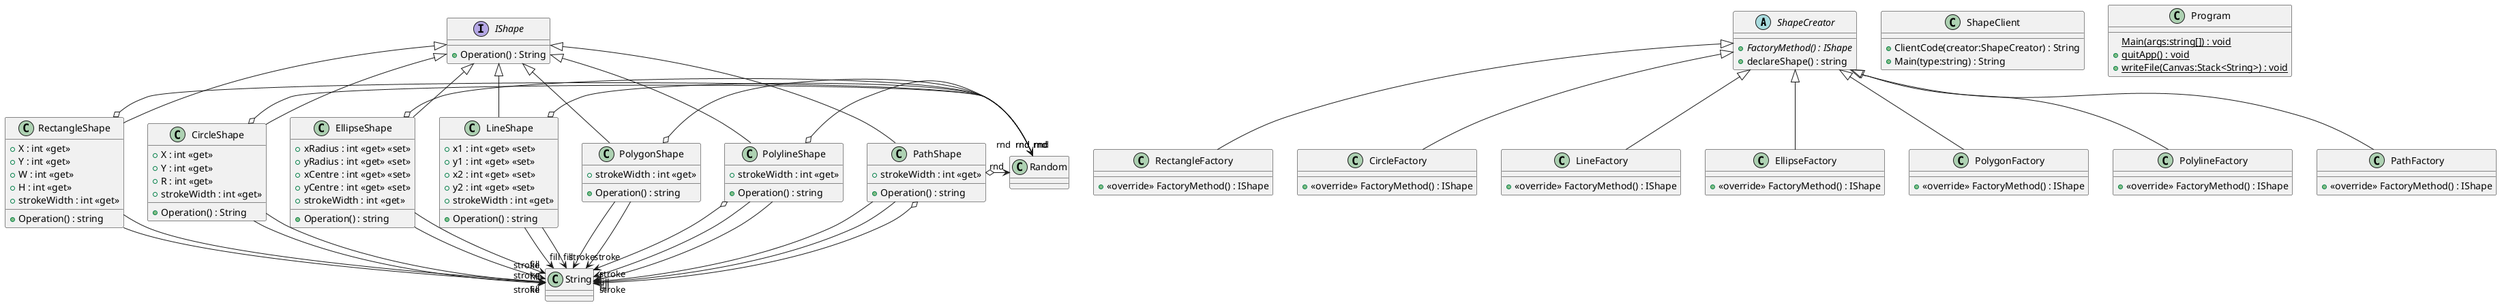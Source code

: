 @startuml
abstract class ShapeCreator {
    + {abstract} FactoryMethod() : IShape
    + declareShape() : string
}
class RectangleFactory {
    + <<override>> FactoryMethod() : IShape
}
class CircleFactory {
    + <<override>> FactoryMethod() : IShape
}
class LineFactory {
    + <<override>> FactoryMethod() : IShape
}
class EllipseFactory {
    + <<override>> FactoryMethod() : IShape
}
class PolygonFactory {
    + <<override>> FactoryMethod() : IShape
}
class PolylineFactory {
    + <<override>> FactoryMethod() : IShape
}
class PathFactory {
    + <<override>> FactoryMethod() : IShape
}
interface IShape {
    + Operation() : String
}
class RectangleShape {
    + X : int <<get>>
    + Y : int <<get>>
    + W : int <<get>>
    + H : int <<get>>
    + strokeWidth : int <<get>>
    + Operation() : string
}
class CircleShape {
    + X : int <<get>>
    + Y : int <<get>>
    + R : int <<get>>
    + strokeWidth : int <<get>>
    + Operation() : String
}
class EllipseShape {
    + xRadius : int <<get>> <<set>>
    + yRadius : int <<get>> <<set>>
    + xCentre : int <<get>> <<set>>
    + yCentre : int <<get>> <<set>>
    + strokeWidth : int <<get>>
    + Operation() : string
}
class LineShape {
    + x1 : int <<get>> <<set>>
    + y1 : int <<get>> <<set>>
    + x2 : int <<get>> <<set>>
    + y2 : int <<get>> <<set>>
    + strokeWidth : int <<get>>
    + Operation() : string
}
class PolygonShape {
    + strokeWidth : int <<get>>
    + Operation() : string
}
class PolylineShape {
    + strokeWidth : int <<get>>
    + Operation() : string
}
class PathShape {
    + strokeWidth : int <<get>>
    + Operation() : string
}
class ShapeClient {
    + ClientCode(creator:ShapeCreator) : String
    + Main(type:string) : String
}
class Program {
    {static} Main(args:string[]) : void
    + {static} quitApp() : void
    + {static} writeFile(Canvas:Stack<String>) : void
}
ShapeCreator <|-- RectangleFactory
ShapeCreator <|-- CircleFactory
ShapeCreator <|-- LineFactory
ShapeCreator <|-- EllipseFactory
ShapeCreator <|-- PolygonFactory
ShapeCreator <|-- PolylineFactory
ShapeCreator <|-- PathFactory
IShape <|-- RectangleShape
RectangleShape o-> "rnd" Random
RectangleShape --> "fill" String
RectangleShape --> "stroke" String
IShape <|-- CircleShape
CircleShape o-> "rnd" Random
CircleShape --> "fill" String
CircleShape --> "stroke" String
IShape <|-- EllipseShape
EllipseShape o-> "rnd" Random
EllipseShape --> "fill" String
EllipseShape --> "stroke" String
IShape <|-- LineShape
LineShape o-> "rnd" Random
LineShape --> "fill" String
LineShape --> "stroke" String
IShape <|-- PolygonShape
PolygonShape o-> "rnd" Random
PolygonShape --> "fill" String
PolygonShape --> "stroke" String
IShape <|-- PolylineShape
PolylineShape o-> "rnd" Random
PolylineShape o-> "r" String
PolylineShape --> "fill" String
PolylineShape --> "stroke" String
IShape <|-- PathShape
PathShape o-> "rnd" Random
PathShape --> "fill" String
PathShape --> "stroke" String
PathShape o-> "r" String
@enduml
